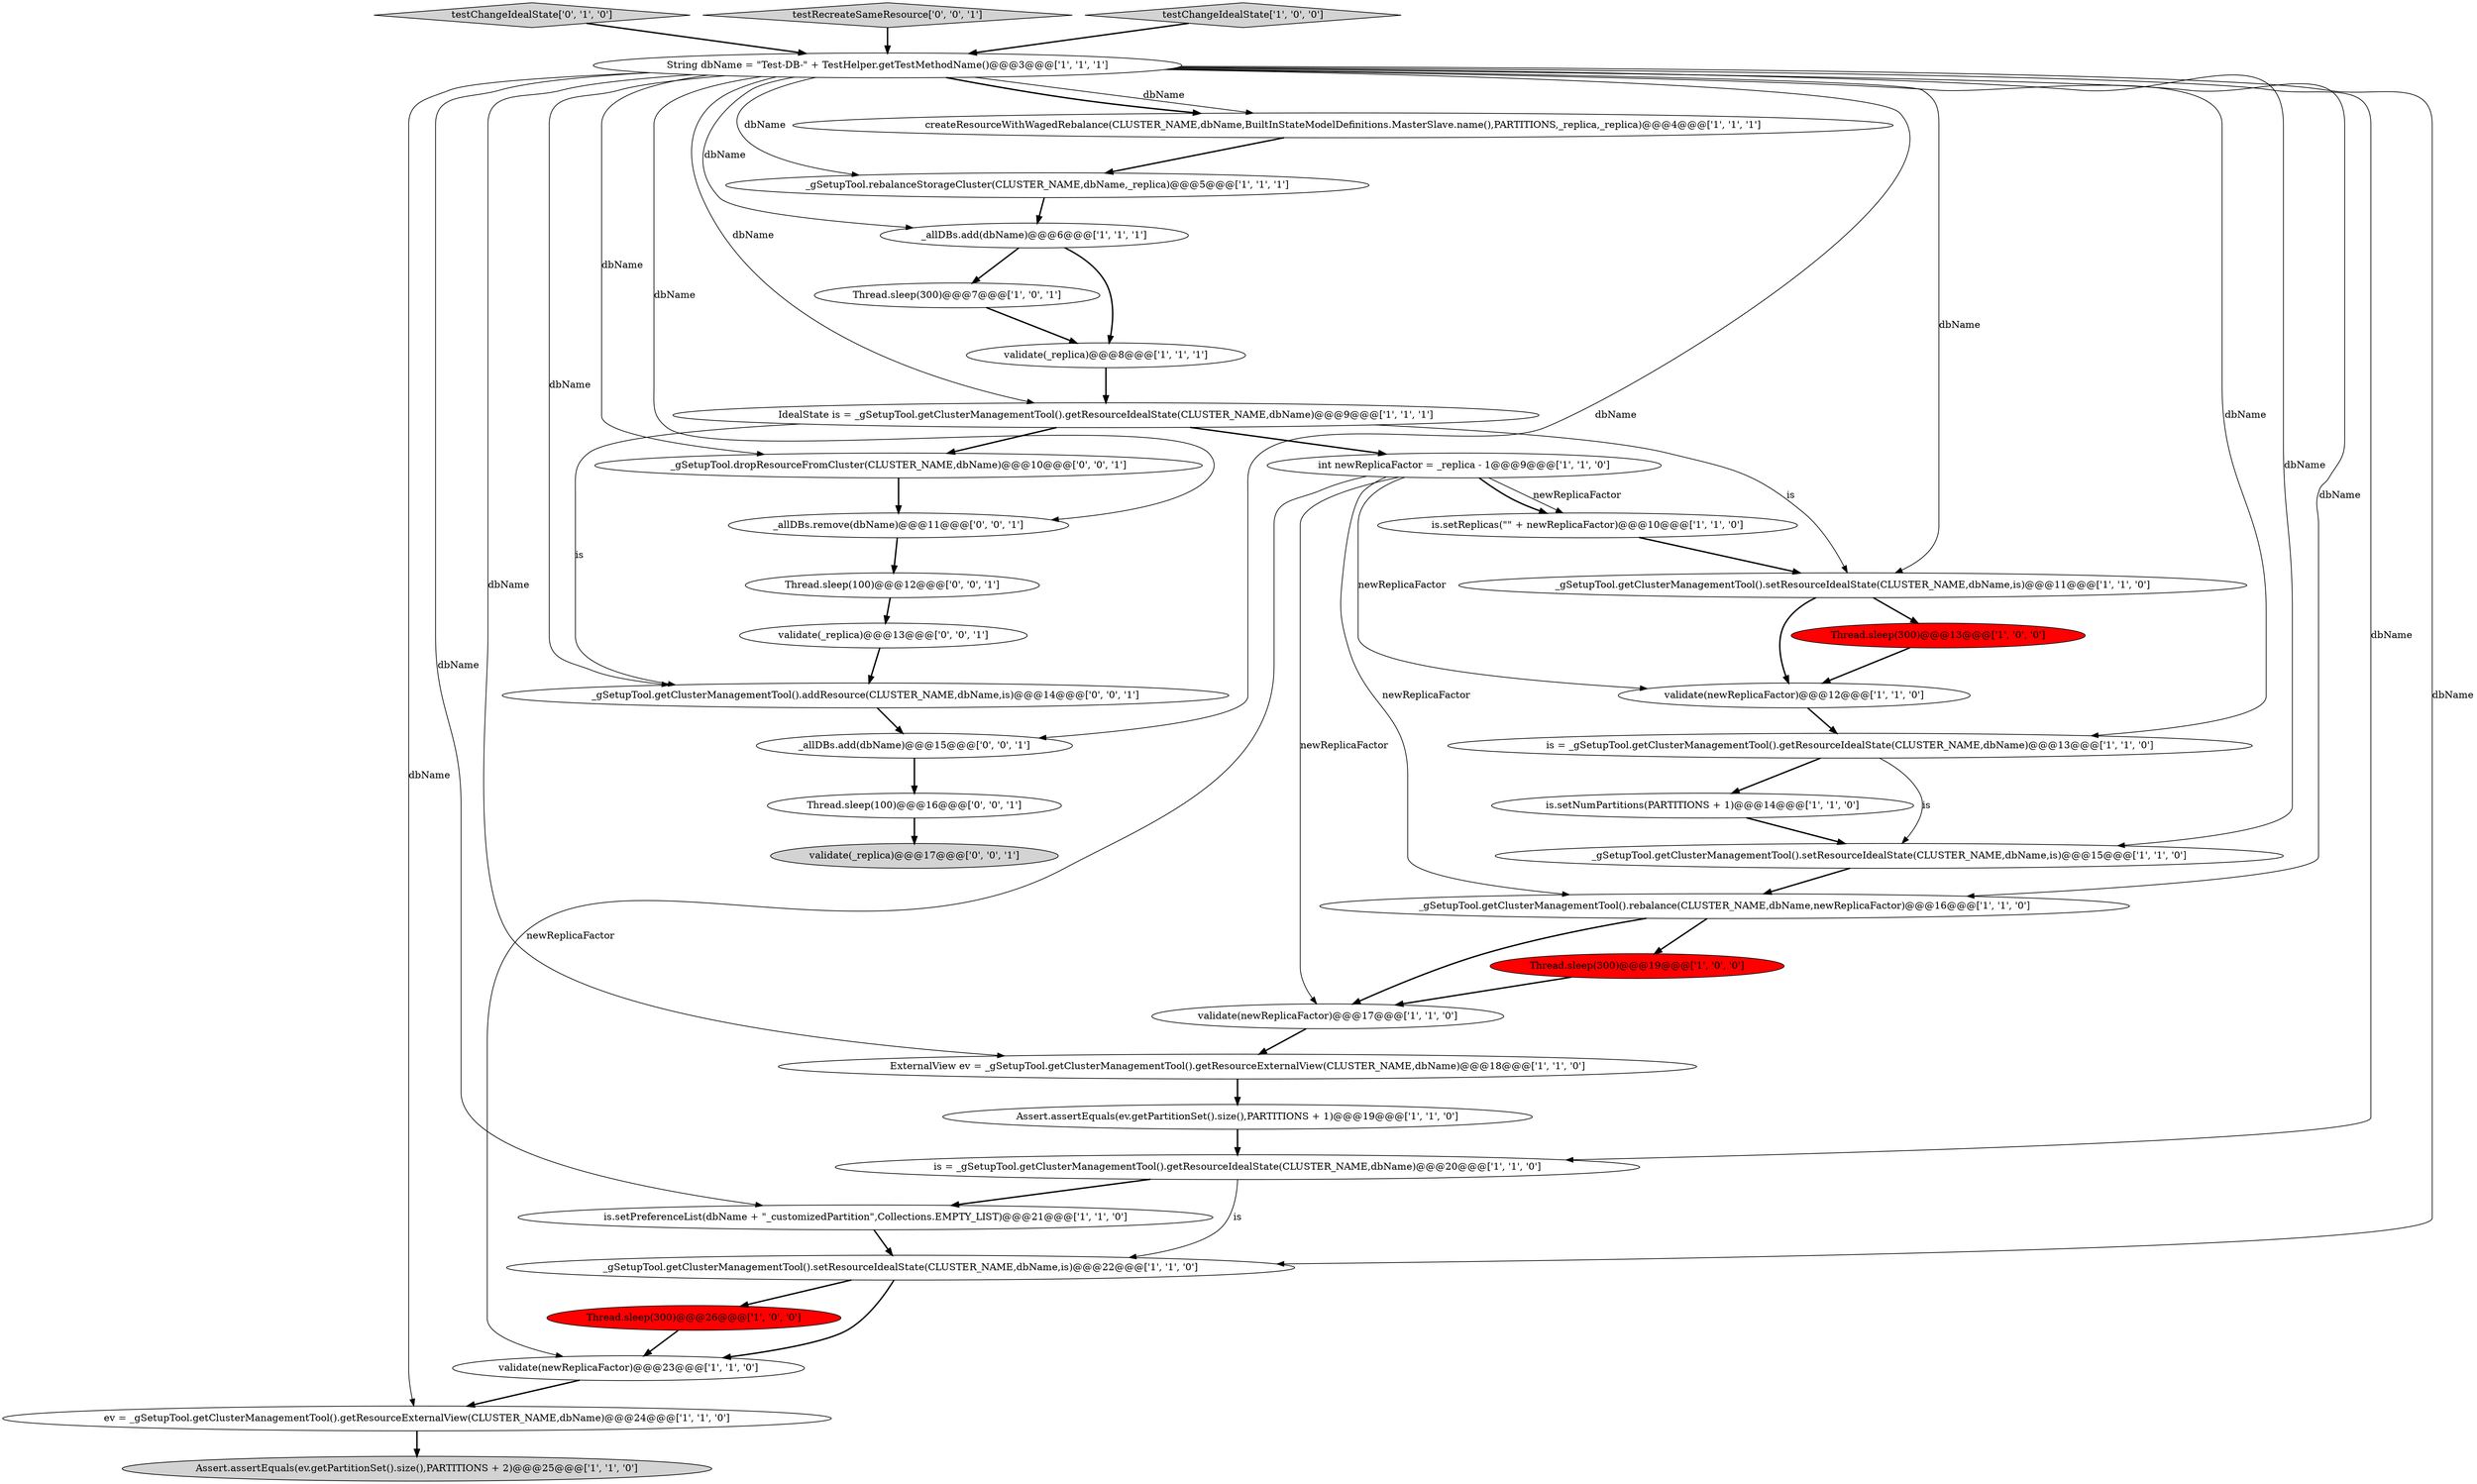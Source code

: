 digraph {
3 [style = filled, label = "Thread.sleep(300)@@@7@@@['1', '0', '1']", fillcolor = white, shape = ellipse image = "AAA0AAABBB1BBB"];
2 [style = filled, label = "ev = _gSetupTool.getClusterManagementTool().getResourceExternalView(CLUSTER_NAME,dbName)@@@24@@@['1', '1', '0']", fillcolor = white, shape = ellipse image = "AAA0AAABBB1BBB"];
11 [style = filled, label = "validate(newReplicaFactor)@@@23@@@['1', '1', '0']", fillcolor = white, shape = ellipse image = "AAA0AAABBB1BBB"];
32 [style = filled, label = "_gSetupTool.getClusterManagementTool().addResource(CLUSTER_NAME,dbName,is)@@@14@@@['0', '0', '1']", fillcolor = white, shape = ellipse image = "AAA0AAABBB3BBB"];
14 [style = filled, label = "Assert.assertEquals(ev.getPartitionSet().size(),PARTITIONS + 2)@@@25@@@['1', '1', '0']", fillcolor = lightgray, shape = ellipse image = "AAA0AAABBB1BBB"];
33 [style = filled, label = "Thread.sleep(100)@@@12@@@['0', '0', '1']", fillcolor = white, shape = ellipse image = "AAA0AAABBB3BBB"];
19 [style = filled, label = "String dbName = \"Test-DB-\" + TestHelper.getTestMethodName()@@@3@@@['1', '1', '1']", fillcolor = white, shape = ellipse image = "AAA0AAABBB1BBB"];
9 [style = filled, label = "int newReplicaFactor = _replica - 1@@@9@@@['1', '1', '0']", fillcolor = white, shape = ellipse image = "AAA0AAABBB1BBB"];
28 [style = filled, label = "testChangeIdealState['0', '1', '0']", fillcolor = lightgray, shape = diamond image = "AAA0AAABBB2BBB"];
37 [style = filled, label = "_gSetupTool.dropResourceFromCluster(CLUSTER_NAME,dbName)@@@10@@@['0', '0', '1']", fillcolor = white, shape = ellipse image = "AAA0AAABBB3BBB"];
6 [style = filled, label = "validate(_replica)@@@8@@@['1', '1', '1']", fillcolor = white, shape = ellipse image = "AAA0AAABBB1BBB"];
18 [style = filled, label = "Thread.sleep(300)@@@13@@@['1', '0', '0']", fillcolor = red, shape = ellipse image = "AAA1AAABBB1BBB"];
23 [style = filled, label = "_gSetupTool.getClusterManagementTool().rebalance(CLUSTER_NAME,dbName,newReplicaFactor)@@@16@@@['1', '1', '0']", fillcolor = white, shape = ellipse image = "AAA0AAABBB1BBB"];
35 [style = filled, label = "testRecreateSameResource['0', '0', '1']", fillcolor = lightgray, shape = diamond image = "AAA0AAABBB3BBB"];
7 [style = filled, label = "is = _gSetupTool.getClusterManagementTool().getResourceIdealState(CLUSTER_NAME,dbName)@@@20@@@['1', '1', '0']", fillcolor = white, shape = ellipse image = "AAA0AAABBB1BBB"];
10 [style = filled, label = "_gSetupTool.getClusterManagementTool().setResourceIdealState(CLUSTER_NAME,dbName,is)@@@22@@@['1', '1', '0']", fillcolor = white, shape = ellipse image = "AAA0AAABBB1BBB"];
34 [style = filled, label = "_allDBs.add(dbName)@@@15@@@['0', '0', '1']", fillcolor = white, shape = ellipse image = "AAA0AAABBB3BBB"];
30 [style = filled, label = "_allDBs.remove(dbName)@@@11@@@['0', '0', '1']", fillcolor = white, shape = ellipse image = "AAA0AAABBB3BBB"];
36 [style = filled, label = "Thread.sleep(100)@@@16@@@['0', '0', '1']", fillcolor = white, shape = ellipse image = "AAA0AAABBB3BBB"];
20 [style = filled, label = "is.setReplicas(\"\" + newReplicaFactor)@@@10@@@['1', '1', '0']", fillcolor = white, shape = ellipse image = "AAA0AAABBB1BBB"];
24 [style = filled, label = "Thread.sleep(300)@@@26@@@['1', '0', '0']", fillcolor = red, shape = ellipse image = "AAA1AAABBB1BBB"];
1 [style = filled, label = "validate(newReplicaFactor)@@@12@@@['1', '1', '0']", fillcolor = white, shape = ellipse image = "AAA0AAABBB1BBB"];
26 [style = filled, label = "_allDBs.add(dbName)@@@6@@@['1', '1', '1']", fillcolor = white, shape = ellipse image = "AAA0AAABBB1BBB"];
17 [style = filled, label = "testChangeIdealState['1', '0', '0']", fillcolor = lightgray, shape = diamond image = "AAA0AAABBB1BBB"];
5 [style = filled, label = "is.setPreferenceList(dbName + \"_customizedPartition\",Collections.EMPTY_LIST)@@@21@@@['1', '1', '0']", fillcolor = white, shape = ellipse image = "AAA0AAABBB1BBB"];
16 [style = filled, label = "Assert.assertEquals(ev.getPartitionSet().size(),PARTITIONS + 1)@@@19@@@['1', '1', '0']", fillcolor = white, shape = ellipse image = "AAA0AAABBB1BBB"];
15 [style = filled, label = "_gSetupTool.getClusterManagementTool().setResourceIdealState(CLUSTER_NAME,dbName,is)@@@15@@@['1', '1', '0']", fillcolor = white, shape = ellipse image = "AAA0AAABBB1BBB"];
4 [style = filled, label = "IdealState is = _gSetupTool.getClusterManagementTool().getResourceIdealState(CLUSTER_NAME,dbName)@@@9@@@['1', '1', '1']", fillcolor = white, shape = ellipse image = "AAA0AAABBB1BBB"];
12 [style = filled, label = "Thread.sleep(300)@@@19@@@['1', '0', '0']", fillcolor = red, shape = ellipse image = "AAA1AAABBB1BBB"];
25 [style = filled, label = "is.setNumPartitions(PARTITIONS + 1)@@@14@@@['1', '1', '0']", fillcolor = white, shape = ellipse image = "AAA0AAABBB1BBB"];
27 [style = filled, label = "validate(newReplicaFactor)@@@17@@@['1', '1', '0']", fillcolor = white, shape = ellipse image = "AAA0AAABBB1BBB"];
13 [style = filled, label = "ExternalView ev = _gSetupTool.getClusterManagementTool().getResourceExternalView(CLUSTER_NAME,dbName)@@@18@@@['1', '1', '0']", fillcolor = white, shape = ellipse image = "AAA0AAABBB1BBB"];
8 [style = filled, label = "_gSetupTool.rebalanceStorageCluster(CLUSTER_NAME,dbName,_replica)@@@5@@@['1', '1', '1']", fillcolor = white, shape = ellipse image = "AAA0AAABBB1BBB"];
29 [style = filled, label = "validate(_replica)@@@13@@@['0', '0', '1']", fillcolor = white, shape = ellipse image = "AAA0AAABBB3BBB"];
0 [style = filled, label = "is = _gSetupTool.getClusterManagementTool().getResourceIdealState(CLUSTER_NAME,dbName)@@@13@@@['1', '1', '0']", fillcolor = white, shape = ellipse image = "AAA0AAABBB1BBB"];
21 [style = filled, label = "createResourceWithWagedRebalance(CLUSTER_NAME,dbName,BuiltInStateModelDefinitions.MasterSlave.name(),PARTITIONS,_replica,_replica)@@@4@@@['1', '1', '1']", fillcolor = white, shape = ellipse image = "AAA0AAABBB1BBB"];
22 [style = filled, label = "_gSetupTool.getClusterManagementTool().setResourceIdealState(CLUSTER_NAME,dbName,is)@@@11@@@['1', '1', '0']", fillcolor = white, shape = ellipse image = "AAA0AAABBB1BBB"];
31 [style = filled, label = "validate(_replica)@@@17@@@['0', '0', '1']", fillcolor = lightgray, shape = ellipse image = "AAA0AAABBB3BBB"];
27->13 [style = bold, label=""];
4->9 [style = bold, label=""];
19->5 [style = solid, label="dbName"];
15->23 [style = bold, label=""];
5->10 [style = bold, label=""];
30->33 [style = bold, label=""];
23->27 [style = bold, label=""];
9->23 [style = solid, label="newReplicaFactor"];
19->23 [style = solid, label="dbName"];
9->20 [style = solid, label="newReplicaFactor"];
26->3 [style = bold, label=""];
10->24 [style = bold, label=""];
37->30 [style = bold, label=""];
7->10 [style = solid, label="is"];
19->37 [style = solid, label="dbName"];
36->31 [style = bold, label=""];
35->19 [style = bold, label=""];
9->27 [style = solid, label="newReplicaFactor"];
19->15 [style = solid, label="dbName"];
21->8 [style = bold, label=""];
16->7 [style = bold, label=""];
3->6 [style = bold, label=""];
9->20 [style = bold, label=""];
1->0 [style = bold, label=""];
32->34 [style = bold, label=""];
26->6 [style = bold, label=""];
13->16 [style = bold, label=""];
11->2 [style = bold, label=""];
17->19 [style = bold, label=""];
20->22 [style = bold, label=""];
33->29 [style = bold, label=""];
0->15 [style = solid, label="is"];
19->30 [style = solid, label="dbName"];
19->22 [style = solid, label="dbName"];
6->4 [style = bold, label=""];
7->5 [style = bold, label=""];
22->18 [style = bold, label=""];
10->11 [style = bold, label=""];
9->11 [style = solid, label="newReplicaFactor"];
4->37 [style = bold, label=""];
18->1 [style = bold, label=""];
19->2 [style = solid, label="dbName"];
4->32 [style = solid, label="is"];
0->25 [style = bold, label=""];
24->11 [style = bold, label=""];
29->32 [style = bold, label=""];
34->36 [style = bold, label=""];
4->22 [style = solid, label="is"];
2->14 [style = bold, label=""];
28->19 [style = bold, label=""];
19->32 [style = solid, label="dbName"];
19->7 [style = solid, label="dbName"];
9->1 [style = solid, label="newReplicaFactor"];
25->15 [style = bold, label=""];
19->13 [style = solid, label="dbName"];
23->12 [style = bold, label=""];
19->8 [style = solid, label="dbName"];
19->4 [style = solid, label="dbName"];
22->1 [style = bold, label=""];
19->34 [style = solid, label="dbName"];
19->26 [style = solid, label="dbName"];
12->27 [style = bold, label=""];
19->21 [style = solid, label="dbName"];
19->10 [style = solid, label="dbName"];
19->0 [style = solid, label="dbName"];
8->26 [style = bold, label=""];
19->21 [style = bold, label=""];
}
